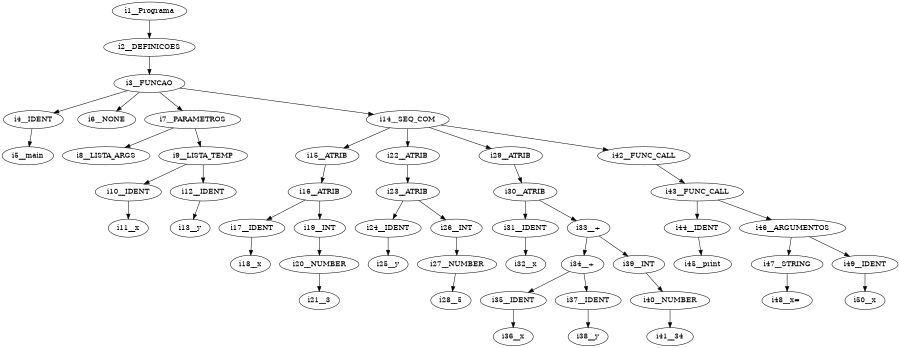 digraph G {
	size="6,6"
	i4__IDENT -> i5__main
	i3__FUNCAO -> i4__IDENT
	i3__FUNCAO -> i6__NONE
	i7__PARAMETROS -> i8__LISTA_ARGS
	i10__IDENT -> i11__x
	i9__LISTA_TEMP -> i10__IDENT
	i12__IDENT -> i13__y
	i9__LISTA_TEMP -> i12__IDENT
	i7__PARAMETROS -> i9__LISTA_TEMP
	i3__FUNCAO -> i7__PARAMETROS
	i17__IDENT -> i18__x
	i16__ATRIB -> i17__IDENT
	i20__NUMBER -> i21__3
	i19__INT -> i20__NUMBER
	i16__ATRIB -> i19__INT
	i15__ATRIB -> i16__ATRIB
	i14__SEQ_COM -> i15__ATRIB
	i24__IDENT -> i25__y
	i23__ATRIB -> i24__IDENT
	i27__NUMBER -> i28__5
	i26__INT -> i27__NUMBER
	i23__ATRIB -> i26__INT
	i22__ATRIB -> i23__ATRIB
	i14__SEQ_COM -> i22__ATRIB
	i31__IDENT -> i32__x
	i30__ATRIB -> i31__IDENT
	i35__IDENT -> i36__x
	"i34__+" -> i35__IDENT
	i37__IDENT -> i38__y
	"i34__+" -> i37__IDENT
	"i33__+" -> "i34__+"
	i40__NUMBER -> i41__34
	i39__INT -> i40__NUMBER
	"i33__+" -> i39__INT
	i30__ATRIB -> "i33__+"
	i29__ATRIB -> i30__ATRIB
	i14__SEQ_COM -> i29__ATRIB
	i44__IDENT -> i45__print
	i43__FUNC_CALL -> i44__IDENT
	i47__STRING -> "i48__x= "
	i46__ARGUMENTOS -> i47__STRING
	i49__IDENT -> i50__x
	i46__ARGUMENTOS -> i49__IDENT
	i43__FUNC_CALL -> i46__ARGUMENTOS
	i42__FUNC_CALL -> i43__FUNC_CALL
	i14__SEQ_COM -> i42__FUNC_CALL
	i3__FUNCAO -> i14__SEQ_COM
	i2__DEFINICOES -> i3__FUNCAO
	i1__Programa -> i2__DEFINICOES
}
